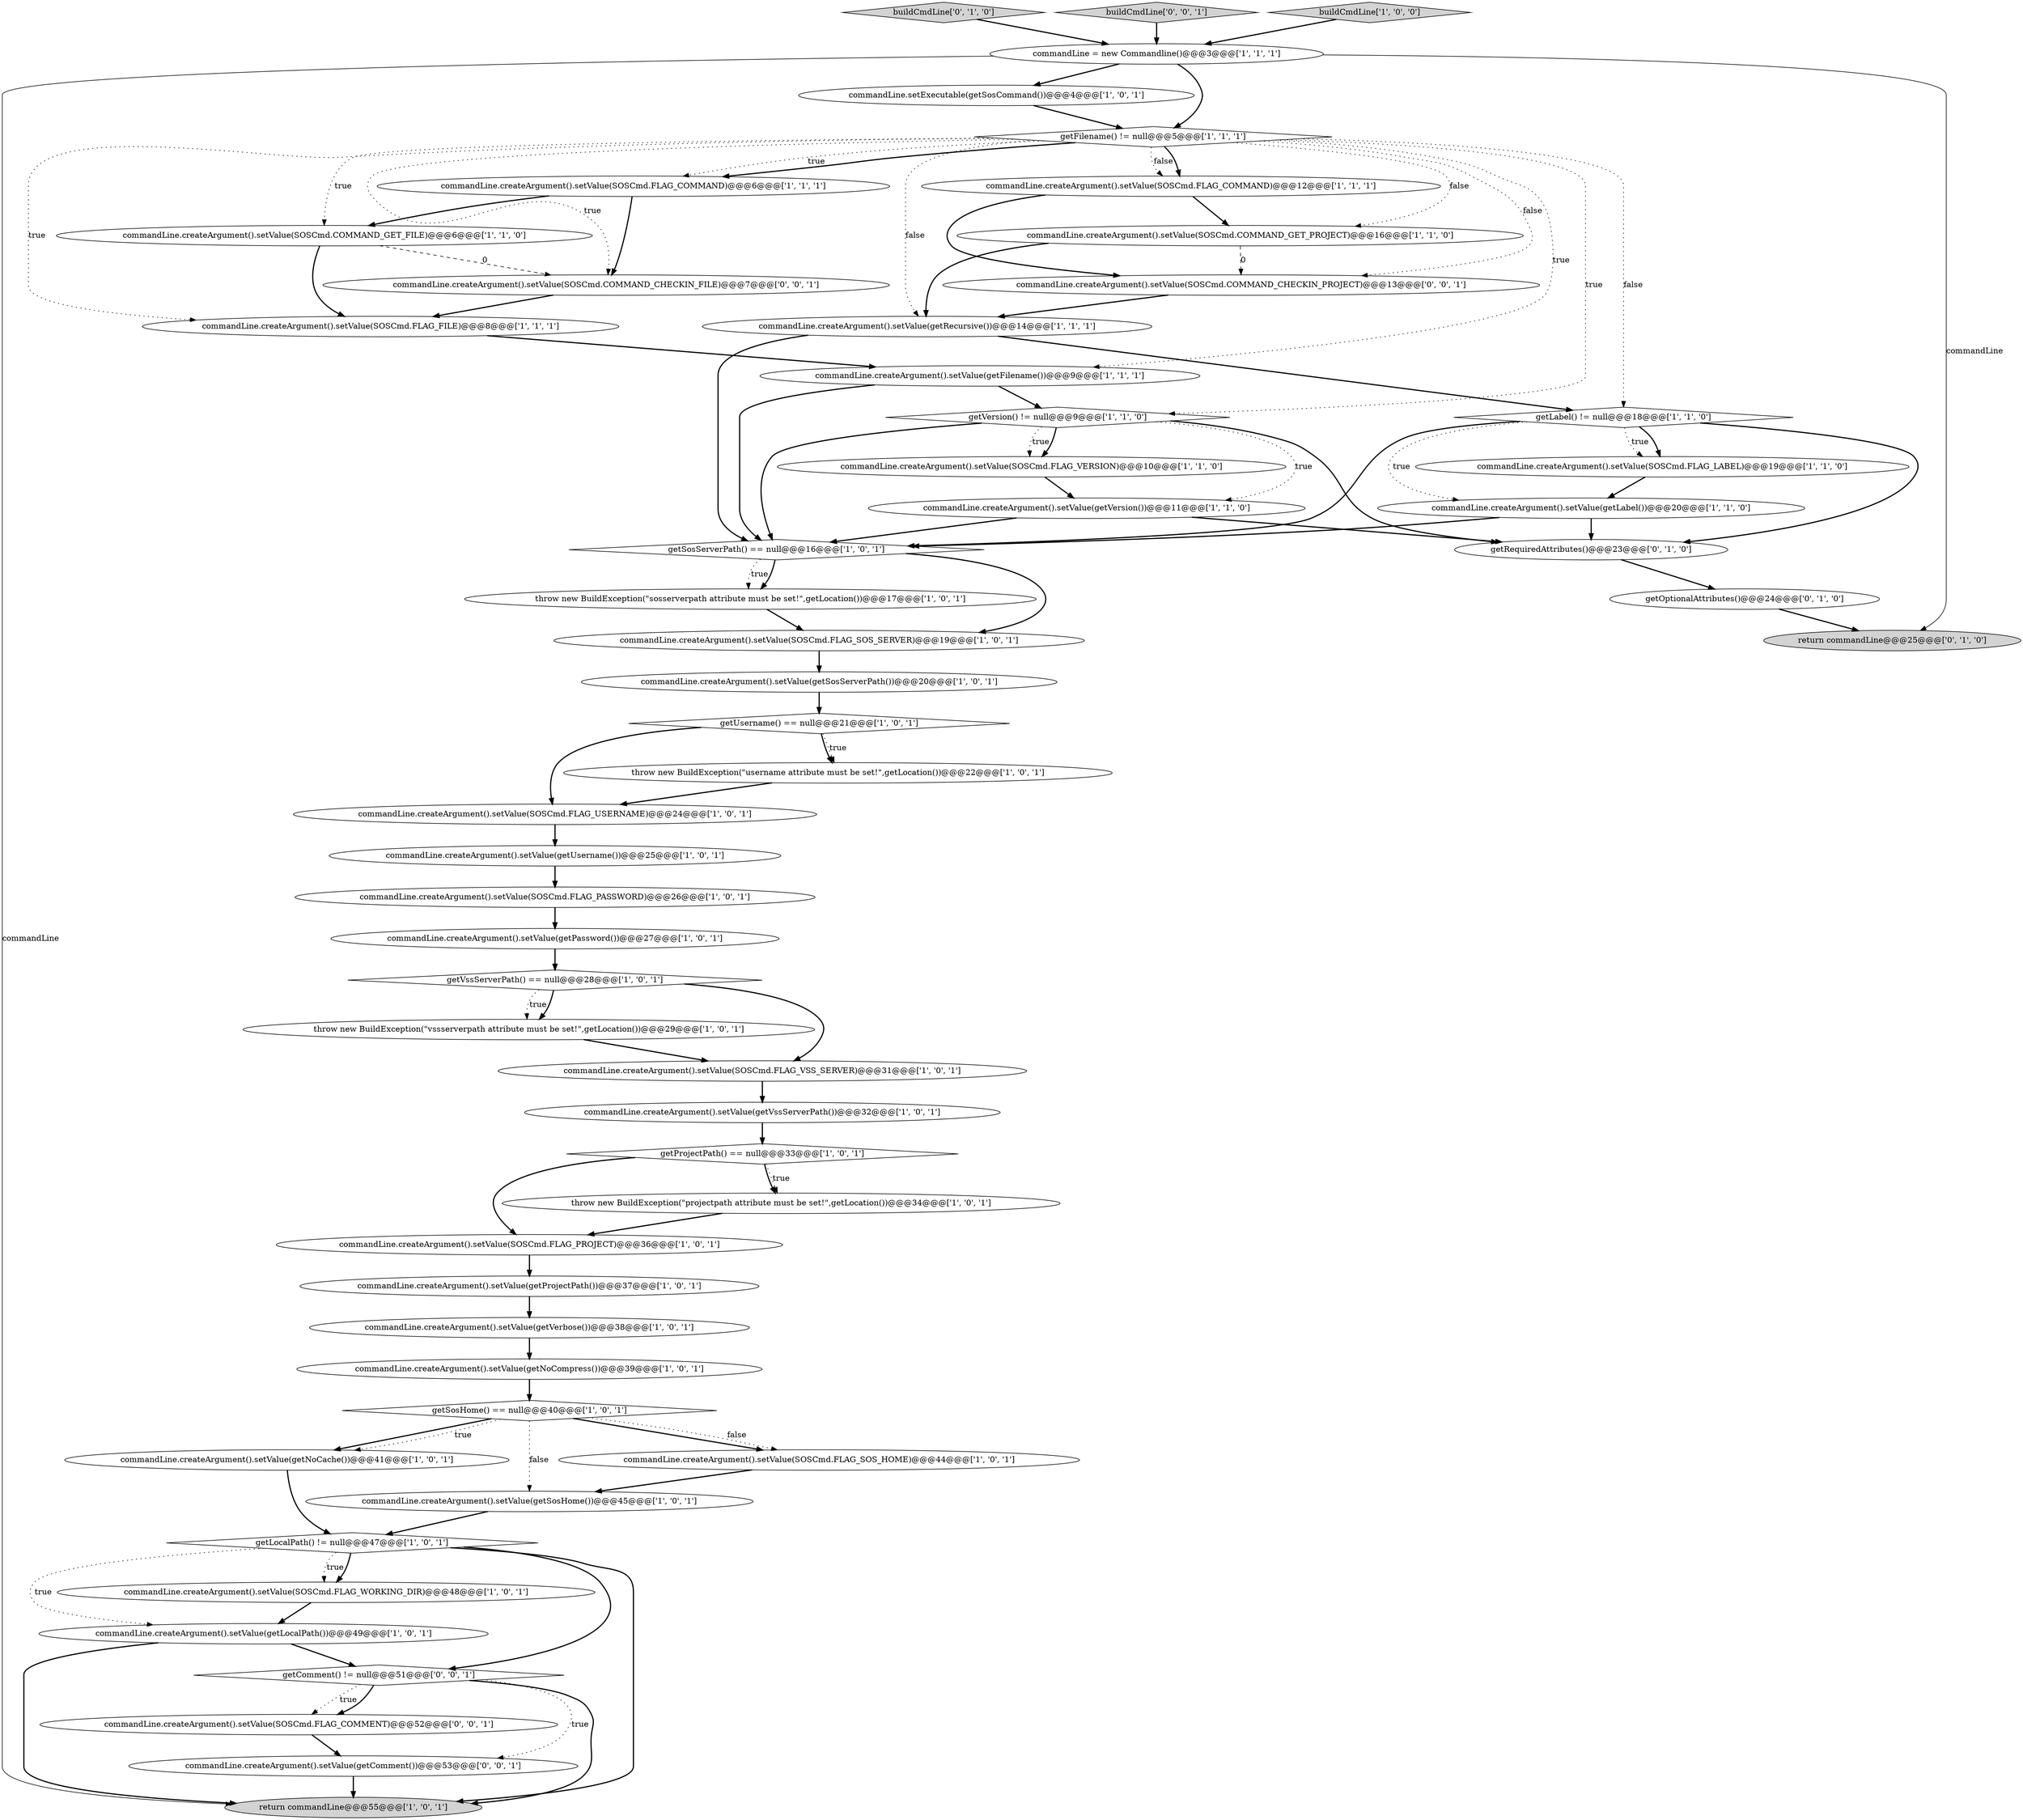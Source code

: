 digraph {
37 [style = filled, label = "commandLine.setExecutable(getSosCommand())@@@4@@@['1', '0', '1']", fillcolor = white, shape = ellipse image = "AAA0AAABBB1BBB"];
23 [style = filled, label = "getSosHome() == null@@@40@@@['1', '0', '1']", fillcolor = white, shape = diamond image = "AAA0AAABBB1BBB"];
13 [style = filled, label = "commandLine = new Commandline()@@@3@@@['1', '1', '1']", fillcolor = white, shape = ellipse image = "AAA0AAABBB1BBB"];
0 [style = filled, label = "commandLine.createArgument().setValue(getNoCache())@@@41@@@['1', '0', '1']", fillcolor = white, shape = ellipse image = "AAA0AAABBB1BBB"];
30 [style = filled, label = "getSosServerPath() == null@@@16@@@['1', '0', '1']", fillcolor = white, shape = diamond image = "AAA0AAABBB1BBB"];
42 [style = filled, label = "commandLine.createArgument().setValue(SOSCmd.FLAG_PASSWORD)@@@26@@@['1', '0', '1']", fillcolor = white, shape = ellipse image = "AAA0AAABBB1BBB"];
43 [style = filled, label = "commandLine.createArgument().setValue(SOSCmd.FLAG_COMMAND)@@@6@@@['1', '1', '1']", fillcolor = white, shape = ellipse image = "AAA0AAABBB1BBB"];
39 [style = filled, label = "getProjectPath() == null@@@33@@@['1', '0', '1']", fillcolor = white, shape = diamond image = "AAA0AAABBB1BBB"];
3 [style = filled, label = "commandLine.createArgument().setValue(getFilename())@@@9@@@['1', '1', '1']", fillcolor = white, shape = ellipse image = "AAA0AAABBB1BBB"];
22 [style = filled, label = "commandLine.createArgument().setValue(getVssServerPath())@@@32@@@['1', '0', '1']", fillcolor = white, shape = ellipse image = "AAA0AAABBB1BBB"];
9 [style = filled, label = "commandLine.createArgument().setValue(SOSCmd.FLAG_PROJECT)@@@36@@@['1', '0', '1']", fillcolor = white, shape = ellipse image = "AAA0AAABBB1BBB"];
20 [style = filled, label = "commandLine.createArgument().setValue(SOSCmd.FLAG_LABEL)@@@19@@@['1', '1', '0']", fillcolor = white, shape = ellipse image = "AAA0AAABBB1BBB"];
53 [style = filled, label = "commandLine.createArgument().setValue(getComment())@@@53@@@['0', '0', '1']", fillcolor = white, shape = ellipse image = "AAA0AAABBB3BBB"];
44 [style = filled, label = "commandLine.createArgument().setValue(getVersion())@@@11@@@['1', '1', '0']", fillcolor = white, shape = ellipse image = "AAA0AAABBB1BBB"];
54 [style = filled, label = "getComment() != null@@@51@@@['0', '0', '1']", fillcolor = white, shape = diamond image = "AAA0AAABBB3BBB"];
5 [style = filled, label = "commandLine.createArgument().setValue(SOSCmd.FLAG_VERSION)@@@10@@@['1', '1', '0']", fillcolor = white, shape = ellipse image = "AAA0AAABBB1BBB"];
48 [style = filled, label = "getRequiredAttributes()@@@23@@@['0', '1', '0']", fillcolor = white, shape = ellipse image = "AAA0AAABBB2BBB"];
2 [style = filled, label = "commandLine.createArgument().setValue(getPassword())@@@27@@@['1', '0', '1']", fillcolor = white, shape = ellipse image = "AAA0AAABBB1BBB"];
27 [style = filled, label = "commandLine.createArgument().setValue(SOSCmd.COMMAND_GET_PROJECT)@@@16@@@['1', '1', '0']", fillcolor = white, shape = ellipse image = "AAA0AAABBB1BBB"];
41 [style = filled, label = "getLabel() != null@@@18@@@['1', '1', '0']", fillcolor = white, shape = diamond image = "AAA0AAABBB1BBB"];
28 [style = filled, label = "throw new BuildException(\"vssserverpath attribute must be set!\",getLocation())@@@29@@@['1', '0', '1']", fillcolor = white, shape = ellipse image = "AAA0AAABBB1BBB"];
40 [style = filled, label = "commandLine.createArgument().setValue(getRecursive())@@@14@@@['1', '1', '1']", fillcolor = white, shape = ellipse image = "AAA0AAABBB1BBB"];
21 [style = filled, label = "commandLine.createArgument().setValue(getLabel())@@@20@@@['1', '1', '0']", fillcolor = white, shape = ellipse image = "AAA0AAABBB1BBB"];
4 [style = filled, label = "getUsername() == null@@@21@@@['1', '0', '1']", fillcolor = white, shape = diamond image = "AAA0AAABBB1BBB"];
12 [style = filled, label = "throw new BuildException(\"username attribute must be set!\",getLocation())@@@22@@@['1', '0', '1']", fillcolor = white, shape = ellipse image = "AAA0AAABBB1BBB"];
33 [style = filled, label = "throw new BuildException(\"projectpath attribute must be set!\",getLocation())@@@34@@@['1', '0', '1']", fillcolor = white, shape = ellipse image = "AAA0AAABBB1BBB"];
18 [style = filled, label = "getVersion() != null@@@9@@@['1', '1', '0']", fillcolor = white, shape = diamond image = "AAA0AAABBB1BBB"];
46 [style = filled, label = "buildCmdLine['0', '1', '0']", fillcolor = lightgray, shape = diamond image = "AAA0AAABBB2BBB"];
8 [style = filled, label = "commandLine.createArgument().setValue(getSosServerPath())@@@20@@@['1', '0', '1']", fillcolor = white, shape = ellipse image = "AAA0AAABBB1BBB"];
16 [style = filled, label = "commandLine.createArgument().setValue(getUsername())@@@25@@@['1', '0', '1']", fillcolor = white, shape = ellipse image = "AAA0AAABBB1BBB"];
15 [style = filled, label = "commandLine.createArgument().setValue(getSosHome())@@@45@@@['1', '0', '1']", fillcolor = white, shape = ellipse image = "AAA0AAABBB1BBB"];
14 [style = filled, label = "commandLine.createArgument().setValue(SOSCmd.FLAG_FILE)@@@8@@@['1', '1', '1']", fillcolor = white, shape = ellipse image = "AAA0AAABBB1BBB"];
34 [style = filled, label = "return commandLine@@@55@@@['1', '0', '1']", fillcolor = lightgray, shape = ellipse image = "AAA0AAABBB1BBB"];
17 [style = filled, label = "commandLine.createArgument().setValue(getNoCompress())@@@39@@@['1', '0', '1']", fillcolor = white, shape = ellipse image = "AAA0AAABBB1BBB"];
49 [style = filled, label = "commandLine.createArgument().setValue(SOSCmd.FLAG_COMMENT)@@@52@@@['0', '0', '1']", fillcolor = white, shape = ellipse image = "AAA0AAABBB3BBB"];
29 [style = filled, label = "getFilename() != null@@@5@@@['1', '1', '1']", fillcolor = white, shape = diamond image = "AAA0AAABBB1BBB"];
19 [style = filled, label = "commandLine.createArgument().setValue(getLocalPath())@@@49@@@['1', '0', '1']", fillcolor = white, shape = ellipse image = "AAA0AAABBB1BBB"];
24 [style = filled, label = "commandLine.createArgument().setValue(SOSCmd.FLAG_VSS_SERVER)@@@31@@@['1', '0', '1']", fillcolor = white, shape = ellipse image = "AAA0AAABBB1BBB"];
38 [style = filled, label = "throw new BuildException(\"sosserverpath attribute must be set!\",getLocation())@@@17@@@['1', '0', '1']", fillcolor = white, shape = ellipse image = "AAA0AAABBB1BBB"];
6 [style = filled, label = "commandLine.createArgument().setValue(SOSCmd.FLAG_SOS_SERVER)@@@19@@@['1', '0', '1']", fillcolor = white, shape = ellipse image = "AAA0AAABBB1BBB"];
31 [style = filled, label = "commandLine.createArgument().setValue(SOSCmd.FLAG_WORKING_DIR)@@@48@@@['1', '0', '1']", fillcolor = white, shape = ellipse image = "AAA0AAABBB1BBB"];
32 [style = filled, label = "getVssServerPath() == null@@@28@@@['1', '0', '1']", fillcolor = white, shape = diamond image = "AAA0AAABBB1BBB"];
52 [style = filled, label = "commandLine.createArgument().setValue(SOSCmd.COMMAND_CHECKIN_PROJECT)@@@13@@@['0', '0', '1']", fillcolor = white, shape = ellipse image = "AAA0AAABBB3BBB"];
1 [style = filled, label = "getLocalPath() != null@@@47@@@['1', '0', '1']", fillcolor = white, shape = diamond image = "AAA0AAABBB1BBB"];
51 [style = filled, label = "buildCmdLine['0', '0', '1']", fillcolor = lightgray, shape = diamond image = "AAA0AAABBB3BBB"];
7 [style = filled, label = "commandLine.createArgument().setValue(SOSCmd.COMMAND_GET_FILE)@@@6@@@['1', '1', '0']", fillcolor = white, shape = ellipse image = "AAA0AAABBB1BBB"];
25 [style = filled, label = "commandLine.createArgument().setValue(getProjectPath())@@@37@@@['1', '0', '1']", fillcolor = white, shape = ellipse image = "AAA0AAABBB1BBB"];
35 [style = filled, label = "commandLine.createArgument().setValue(SOSCmd.FLAG_SOS_HOME)@@@44@@@['1', '0', '1']", fillcolor = white, shape = ellipse image = "AAA0AAABBB1BBB"];
50 [style = filled, label = "commandLine.createArgument().setValue(SOSCmd.COMMAND_CHECKIN_FILE)@@@7@@@['0', '0', '1']", fillcolor = white, shape = ellipse image = "AAA0AAABBB3BBB"];
26 [style = filled, label = "commandLine.createArgument().setValue(SOSCmd.FLAG_USERNAME)@@@24@@@['1', '0', '1']", fillcolor = white, shape = ellipse image = "AAA0AAABBB1BBB"];
10 [style = filled, label = "commandLine.createArgument().setValue(getVerbose())@@@38@@@['1', '0', '1']", fillcolor = white, shape = ellipse image = "AAA0AAABBB1BBB"];
36 [style = filled, label = "commandLine.createArgument().setValue(SOSCmd.FLAG_COMMAND)@@@12@@@['1', '1', '1']", fillcolor = white, shape = ellipse image = "AAA0AAABBB1BBB"];
45 [style = filled, label = "getOptionalAttributes()@@@24@@@['0', '1', '0']", fillcolor = white, shape = ellipse image = "AAA0AAABBB2BBB"];
11 [style = filled, label = "buildCmdLine['1', '0', '0']", fillcolor = lightgray, shape = diamond image = "AAA0AAABBB1BBB"];
47 [style = filled, label = "return commandLine@@@25@@@['0', '1', '0']", fillcolor = lightgray, shape = ellipse image = "AAA0AAABBB2BBB"];
14->3 [style = bold, label=""];
54->49 [style = dotted, label="true"];
29->43 [style = dotted, label="true"];
32->28 [style = dotted, label="true"];
46->13 [style = bold, label=""];
39->9 [style = bold, label=""];
29->36 [style = dotted, label="false"];
13->34 [style = solid, label="commandLine"];
21->48 [style = bold, label=""];
18->30 [style = bold, label=""];
1->31 [style = dotted, label="true"];
10->17 [style = bold, label=""];
21->30 [style = bold, label=""];
30->6 [style = bold, label=""];
41->20 [style = bold, label=""];
3->18 [style = bold, label=""];
7->14 [style = bold, label=""];
41->48 [style = bold, label=""];
53->34 [style = bold, label=""];
29->14 [style = dotted, label="true"];
11->13 [style = bold, label=""];
29->43 [style = bold, label=""];
16->42 [style = bold, label=""];
25->10 [style = bold, label=""];
2->32 [style = bold, label=""];
8->4 [style = bold, label=""];
1->31 [style = bold, label=""];
3->30 [style = bold, label=""];
41->21 [style = dotted, label="true"];
29->40 [style = dotted, label="false"];
29->36 [style = bold, label=""];
19->34 [style = bold, label=""];
29->18 [style = dotted, label="true"];
54->49 [style = bold, label=""];
42->2 [style = bold, label=""];
37->29 [style = bold, label=""];
54->53 [style = dotted, label="true"];
38->6 [style = bold, label=""];
23->35 [style = bold, label=""];
26->16 [style = bold, label=""];
13->37 [style = bold, label=""];
41->30 [style = bold, label=""];
29->50 [style = dotted, label="true"];
28->24 [style = bold, label=""];
18->5 [style = dotted, label="true"];
44->30 [style = bold, label=""];
23->35 [style = dotted, label="false"];
18->44 [style = dotted, label="true"];
35->15 [style = bold, label=""];
36->52 [style = bold, label=""];
13->47 [style = solid, label="commandLine"];
29->7 [style = dotted, label="true"];
50->14 [style = bold, label=""];
23->0 [style = bold, label=""];
1->19 [style = dotted, label="true"];
51->13 [style = bold, label=""];
17->23 [style = bold, label=""];
39->33 [style = bold, label=""];
23->15 [style = dotted, label="false"];
19->54 [style = bold, label=""];
43->7 [style = bold, label=""];
1->34 [style = bold, label=""];
18->48 [style = bold, label=""];
5->44 [style = bold, label=""];
52->40 [style = bold, label=""];
0->1 [style = bold, label=""];
29->27 [style = dotted, label="false"];
1->54 [style = bold, label=""];
4->12 [style = bold, label=""];
22->39 [style = bold, label=""];
40->30 [style = bold, label=""];
30->38 [style = dotted, label="true"];
4->12 [style = dotted, label="true"];
29->3 [style = dotted, label="true"];
31->19 [style = bold, label=""];
23->0 [style = dotted, label="true"];
29->41 [style = dotted, label="false"];
54->34 [style = bold, label=""];
15->1 [style = bold, label=""];
30->38 [style = bold, label=""];
43->50 [style = bold, label=""];
4->26 [style = bold, label=""];
12->26 [style = bold, label=""];
33->9 [style = bold, label=""];
24->22 [style = bold, label=""];
41->20 [style = dotted, label="true"];
49->53 [style = bold, label=""];
20->21 [style = bold, label=""];
13->29 [style = bold, label=""];
48->45 [style = bold, label=""];
36->27 [style = bold, label=""];
29->52 [style = dotted, label="false"];
44->48 [style = bold, label=""];
18->5 [style = bold, label=""];
9->25 [style = bold, label=""];
6->8 [style = bold, label=""];
40->41 [style = bold, label=""];
45->47 [style = bold, label=""];
27->52 [style = dashed, label="0"];
27->40 [style = bold, label=""];
7->50 [style = dashed, label="0"];
32->24 [style = bold, label=""];
32->28 [style = bold, label=""];
39->33 [style = dotted, label="true"];
}
